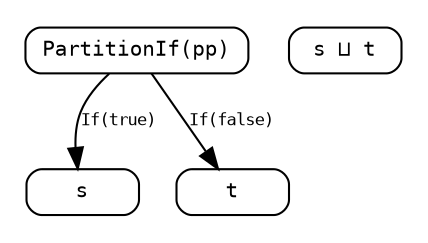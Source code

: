 digraph Merge {
	margin=0.01;
	fontsize=8.0;

	node [fontsize=10.0, height=0.3, shape=record, style=rounded, fontname="Monospace"];
	edge [fontsize=8.0, fontname="Monospace"];

	subgraph cluster_initial {
		color=white;

		i0 -> i1 [label="If(true)"];
		i0 -> i2 [label="If(false)"];

		i0 [label="PartitionIf(pp)"];
		i1 [label="s"];
		i2 [label="t"];
	}

	subgraph cluster_final {
		color=white;

		f0 [label="s ⊔ t"];
	}
}
